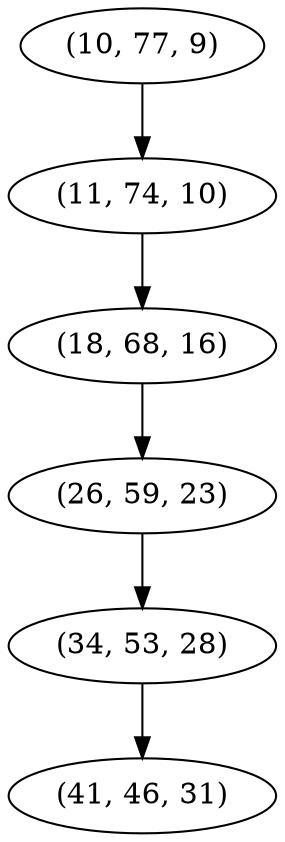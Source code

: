 digraph tree {
    "(10, 77, 9)";
    "(11, 74, 10)";
    "(18, 68, 16)";
    "(26, 59, 23)";
    "(34, 53, 28)";
    "(41, 46, 31)";
    "(10, 77, 9)" -> "(11, 74, 10)";
    "(11, 74, 10)" -> "(18, 68, 16)";
    "(18, 68, 16)" -> "(26, 59, 23)";
    "(26, 59, 23)" -> "(34, 53, 28)";
    "(34, 53, 28)" -> "(41, 46, 31)";
}
